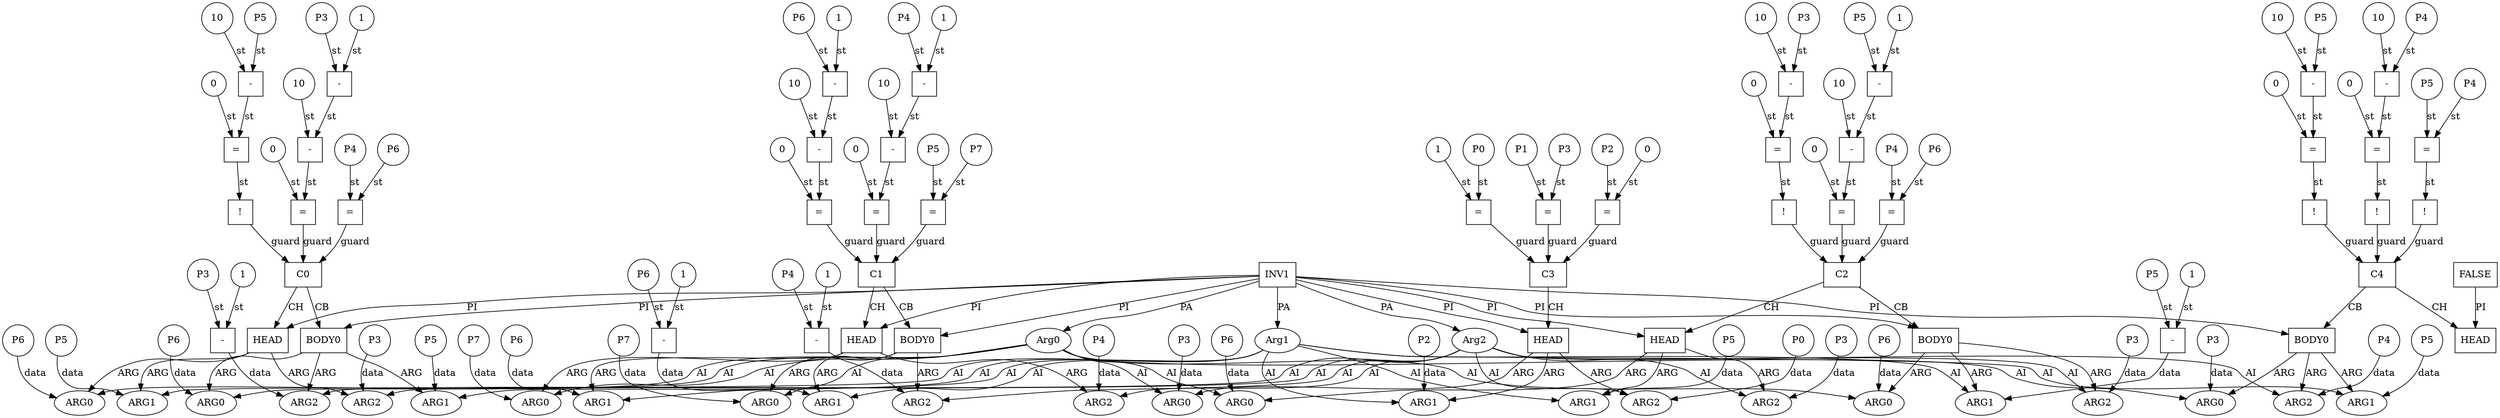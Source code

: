 // Horn Graph
digraph {
	"predicate_0" [label="INV1"  nodeName="predicate_0" class=predicateName GNNNodeID=0 shape="box"]
	"predicateArgument_0" [label="Arg0"  nodeName="predicateArgument_0" class=predicateArgument GNNNodeID=1 shape="ellipse"]
		"predicate_0" -> "predicateArgument_0" [ label="PA"]
	"predicateArgument_1" [label="Arg1"  nodeName="predicateArgument_1" class=predicateArgument GNNNodeID=2 shape="ellipse"]
		"predicate_0" -> "predicateArgument_1" [ label="PA"]
	"predicateArgument_2" [label="Arg2"  nodeName="predicateArgument_2" class=predicateArgument GNNNodeID=3 shape="ellipse"]
		"predicate_0" -> "predicateArgument_2" [ label="PA"]
	"predicate_1" [label="FALSE"  nodeName="predicate_1" class=predicateName GNNNodeID=4 shape="box"]
	"clause_0" [label="C0"  nodeName="clause_0" class=clause GNNNodeID=5 shape="box"]
	"!_6" [label="!"  nodeName="!_6" class=operator GNNNodeID=6 shape="square"]
		"!_6" -> "clause_0" [ label="guard"]
	">=_7" [label="="  nodeName=">=_7" class=operator GNNNodeID=7 shape="square"]
		">=_7" -> "!_6" [ label="st"]
	"0_8" [label="0"  nodeName="0_8" class=constant GNNNodeID=8 shape="circle"]
		"0_8" -> ">=_7" [ label="st"]
	"-_9" [label="-"  nodeName="-_9" class=operator GNNNodeID=9 shape="square"]
		"-_9" -> ">=_7" [ label="st"]
	"10_10" [label="10"  nodeName="10_10" class=constant GNNNodeID=10 shape="circle"]
		"10_10" -> "-_9" [ label="st"]
	"P5_11" [label="P5"  nodeName="P5_11" class=symbolicConstant GNNNodeID=11 shape="circle"]
		"P5_11" -> "-_9" [ label="st"]
	">=_12" [label="="  nodeName=">=_12" class=operator GNNNodeID=12 shape="square"]
		">=_12" -> "clause_0" [ label="guard"]
	"0_13" [label="0"  nodeName="0_13" class=constant GNNNodeID=13 shape="circle"]
		"0_13" -> ">=_12" [ label="st"]
	"-_14" [label="-"  nodeName="-_14" class=operator GNNNodeID=14 shape="square"]
		"-_14" -> ">=_12" [ label="st"]
	"10_15" [label="10"  nodeName="10_15" class=constant GNNNodeID=15 shape="circle"]
		"10_15" -> "-_14" [ label="st"]
	"-_16" [label="-"  nodeName="-_16" class=operator GNNNodeID=16 shape="square"]
		"-_16" -> "-_14" [ label="st"]
	"P3_17" [label="P3"  nodeName="P3_17" class=symbolicConstant GNNNodeID=17 shape="circle"]
		"P3_17" -> "-_16" [ label="st"]
	"1_18" [label="1"  nodeName="1_18" class=constant GNNNodeID=18 shape="circle"]
		"1_18" -> "-_16" [ label="st"]
	"=_19" [label="="  nodeName="=_19" class=operator GNNNodeID=19 shape="square"]
		"=_19" -> "clause_0" [ label="guard"]
	"P4_20" [label="P4"  nodeName="P4_20" class=symbolicConstant GNNNodeID=20 shape="circle"]
		"P4_20" -> "=_19" [ label="st"]
	"P6_21" [label="P6"  nodeName="P6_21" class=symbolicConstant GNNNodeID=21 shape="circle"]
		"P6_21" -> "=_19" [ label="st"]
	"clauseHead_0" [label="HEAD"  nodeName="clauseHead_0" class=clauseHead GNNNodeID=22 shape="box"]
		"clause_0" -> "clauseHead_0" [ label="CH"]
		"predicate_0" -> "clauseHead_0" [ label="PI"]
	"clauseArgument_0" [label="ARG0"  nodeName="clauseArgument_0" class=clauseArg GNNNodeID=23 shape="ellipse"]
		"clauseHead_0" -> "clauseArgument_0" [ label="ARG"]
		"predicateArgument_0" -> "clauseArgument_0" [ label="AI"]
	"P6_24" [label="P6"  nodeName="P6_24" class=symbolicConstant GNNNodeID=24 shape="circle"]
		"P6_24" -> "clauseArgument_0" [ label="data"]
	"clauseArgument_1" [label="ARG1"  nodeName="clauseArgument_1" class=clauseArg GNNNodeID=25 shape="ellipse"]
		"clauseHead_0" -> "clauseArgument_1" [ label="ARG"]
		"predicateArgument_1" -> "clauseArgument_1" [ label="AI"]
	"P5_26" [label="P5"  nodeName="P5_26" class=symbolicConstant GNNNodeID=26 shape="circle"]
		"P5_26" -> "clauseArgument_1" [ label="data"]
	"clauseArgument_2" [label="ARG2"  nodeName="clauseArgument_2" class=clauseArg GNNNodeID=27 shape="ellipse"]
		"clauseHead_0" -> "clauseArgument_2" [ label="ARG"]
		"predicateArgument_2" -> "clauseArgument_2" [ label="AI"]
	"P3_28" [label="P3"  nodeName="P3_28" class=symbolicConstant GNNNodeID=28 shape="circle"]
		"P3_28" -> "clauseArgument_2" [ label="data"]
	"clauseBody_0" [label="BODY0"  nodeName="clauseBody_0" class=clauseBody GNNNodeID=29 shape="box"]
		"clause_0" -> "clauseBody_0" [ label="CB"]
		"predicate_0" -> "clauseBody_0" [ label="PI"]
	"clauseArgument_3" [label="ARG0"  nodeName="clauseArgument_3" class=clauseArg GNNNodeID=30 shape="ellipse"]
		"clauseBody_0" -> "clauseArgument_3" [ label="ARG"]
		"predicateArgument_0" -> "clauseArgument_3" [ label="AI"]
	"P6_31" [label="P6"  nodeName="P6_31" class=symbolicConstant GNNNodeID=31 shape="circle"]
		"P6_31" -> "clauseArgument_3" [ label="data"]
	"clauseArgument_4" [label="ARG1"  nodeName="clauseArgument_4" class=clauseArg GNNNodeID=32 shape="ellipse"]
		"clauseBody_0" -> "clauseArgument_4" [ label="ARG"]
		"predicateArgument_1" -> "clauseArgument_4" [ label="AI"]
	"P5_33" [label="P5"  nodeName="P5_33" class=symbolicConstant GNNNodeID=33 shape="circle"]
		"P5_33" -> "clauseArgument_4" [ label="data"]
	"clauseArgument_5" [label="ARG2"  nodeName="clauseArgument_5" class=clauseArg GNNNodeID=34 shape="ellipse"]
		"clauseBody_0" -> "clauseArgument_5" [ label="ARG"]
		"predicateArgument_2" -> "clauseArgument_5" [ label="AI"]
	"-_35" [label="-"  nodeName="-_35" class=operator GNNNodeID=35 shape="square"]
		"-_35" -> "clauseArgument_5" [ label="data"]
	"P3_36" [label="P3"  nodeName="P3_36" class=symbolicConstant GNNNodeID=36 shape="circle"]
		"P3_36" -> "-_35" [ label="st"]
	"1_37" [label="1"  nodeName="1_37" class=constant GNNNodeID=37 shape="circle"]
		"1_37" -> "-_35" [ label="st"]
	"clause_1" [label="C1"  nodeName="clause_1" class=clause GNNNodeID=38 shape="box"]
	">=_39" [label="="  nodeName=">=_39" class=operator GNNNodeID=39 shape="square"]
		">=_39" -> "clause_1" [ label="guard"]
	"0_40" [label="0"  nodeName="0_40" class=constant GNNNodeID=40 shape="circle"]
		"0_40" -> ">=_39" [ label="st"]
	"-_41" [label="-"  nodeName="-_41" class=operator GNNNodeID=41 shape="square"]
		"-_41" -> ">=_39" [ label="st"]
	"10_42" [label="10"  nodeName="10_42" class=constant GNNNodeID=42 shape="circle"]
		"10_42" -> "-_41" [ label="st"]
	"-_43" [label="-"  nodeName="-_43" class=operator GNNNodeID=43 shape="square"]
		"-_43" -> "-_41" [ label="st"]
	"P6_44" [label="P6"  nodeName="P6_44" class=symbolicConstant GNNNodeID=44 shape="circle"]
		"P6_44" -> "-_43" [ label="st"]
	"1_45" [label="1"  nodeName="1_45" class=constant GNNNodeID=45 shape="circle"]
		"1_45" -> "-_43" [ label="st"]
	">=_46" [label="="  nodeName=">=_46" class=operator GNNNodeID=46 shape="square"]
		">=_46" -> "clause_1" [ label="guard"]
	"0_47" [label="0"  nodeName="0_47" class=constant GNNNodeID=47 shape="circle"]
		"0_47" -> ">=_46" [ label="st"]
	"-_48" [label="-"  nodeName="-_48" class=operator GNNNodeID=48 shape="square"]
		"-_48" -> ">=_46" [ label="st"]
	"10_49" [label="10"  nodeName="10_49" class=constant GNNNodeID=49 shape="circle"]
		"10_49" -> "-_48" [ label="st"]
	"-_50" [label="-"  nodeName="-_50" class=operator GNNNodeID=50 shape="square"]
		"-_50" -> "-_48" [ label="st"]
	"P4_51" [label="P4"  nodeName="P4_51" class=symbolicConstant GNNNodeID=51 shape="circle"]
		"P4_51" -> "-_50" [ label="st"]
	"1_52" [label="1"  nodeName="1_52" class=constant GNNNodeID=52 shape="circle"]
		"1_52" -> "-_50" [ label="st"]
	"=_53" [label="="  nodeName="=_53" class=operator GNNNodeID=53 shape="square"]
		"=_53" -> "clause_1" [ label="guard"]
	"P5_54" [label="P5"  nodeName="P5_54" class=symbolicConstant GNNNodeID=54 shape="circle"]
		"P5_54" -> "=_53" [ label="st"]
	"P7_55" [label="P7"  nodeName="P7_55" class=symbolicConstant GNNNodeID=55 shape="circle"]
		"P7_55" -> "=_53" [ label="st"]
	"clauseHead_1" [label="HEAD"  nodeName="clauseHead_1" class=clauseHead GNNNodeID=56 shape="box"]
		"clause_1" -> "clauseHead_1" [ label="CH"]
		"predicate_0" -> "clauseHead_1" [ label="PI"]
	"clauseArgument_6" [label="ARG0"  nodeName="clauseArgument_6" class=clauseArg GNNNodeID=57 shape="ellipse"]
		"clauseHead_1" -> "clauseArgument_6" [ label="ARG"]
		"predicateArgument_0" -> "clauseArgument_6" [ label="AI"]
	"P7_58" [label="P7"  nodeName="P7_58" class=symbolicConstant GNNNodeID=58 shape="circle"]
		"P7_58" -> "clauseArgument_6" [ label="data"]
	"clauseArgument_7" [label="ARG1"  nodeName="clauseArgument_7" class=clauseArg GNNNodeID=59 shape="ellipse"]
		"clauseHead_1" -> "clauseArgument_7" [ label="ARG"]
		"predicateArgument_1" -> "clauseArgument_7" [ label="AI"]
	"P6_60" [label="P6"  nodeName="P6_60" class=symbolicConstant GNNNodeID=60 shape="circle"]
		"P6_60" -> "clauseArgument_7" [ label="data"]
	"clauseArgument_8" [label="ARG2"  nodeName="clauseArgument_8" class=clauseArg GNNNodeID=61 shape="ellipse"]
		"clauseHead_1" -> "clauseArgument_8" [ label="ARG"]
		"predicateArgument_2" -> "clauseArgument_8" [ label="AI"]
	"P4_62" [label="P4"  nodeName="P4_62" class=symbolicConstant GNNNodeID=62 shape="circle"]
		"P4_62" -> "clauseArgument_8" [ label="data"]
	"clauseBody_1" [label="BODY0"  nodeName="clauseBody_1" class=clauseBody GNNNodeID=63 shape="box"]
		"clause_1" -> "clauseBody_1" [ label="CB"]
		"predicate_0" -> "clauseBody_1" [ label="PI"]
	"clauseArgument_9" [label="ARG0"  nodeName="clauseArgument_9" class=clauseArg GNNNodeID=64 shape="ellipse"]
		"clauseBody_1" -> "clauseArgument_9" [ label="ARG"]
		"predicateArgument_0" -> "clauseArgument_9" [ label="AI"]
	"P7_65" [label="P7"  nodeName="P7_65" class=symbolicConstant GNNNodeID=65 shape="circle"]
		"P7_65" -> "clauseArgument_9" [ label="data"]
	"clauseArgument_10" [label="ARG1"  nodeName="clauseArgument_10" class=clauseArg GNNNodeID=66 shape="ellipse"]
		"clauseBody_1" -> "clauseArgument_10" [ label="ARG"]
		"predicateArgument_1" -> "clauseArgument_10" [ label="AI"]
	"-_67" [label="-"  nodeName="-_67" class=operator GNNNodeID=67 shape="square"]
		"-_67" -> "clauseArgument_10" [ label="data"]
	"P6_68" [label="P6"  nodeName="P6_68" class=symbolicConstant GNNNodeID=68 shape="circle"]
		"P6_68" -> "-_67" [ label="st"]
	"1_69" [label="1"  nodeName="1_69" class=constant GNNNodeID=69 shape="circle"]
		"1_69" -> "-_67" [ label="st"]
	"clauseArgument_11" [label="ARG2"  nodeName="clauseArgument_11" class=clauseArg GNNNodeID=70 shape="ellipse"]
		"clauseBody_1" -> "clauseArgument_11" [ label="ARG"]
		"predicateArgument_2" -> "clauseArgument_11" [ label="AI"]
	"-_71" [label="-"  nodeName="-_71" class=operator GNNNodeID=71 shape="square"]
		"-_71" -> "clauseArgument_11" [ label="data"]
	"P4_72" [label="P4"  nodeName="P4_72" class=symbolicConstant GNNNodeID=72 shape="circle"]
		"P4_72" -> "-_71" [ label="st"]
	"1_73" [label="1"  nodeName="1_73" class=constant GNNNodeID=73 shape="circle"]
		"1_73" -> "-_71" [ label="st"]
	"clause_2" [label="C2"  nodeName="clause_2" class=clause GNNNodeID=74 shape="box"]
	"!_75" [label="!"  nodeName="!_75" class=operator GNNNodeID=75 shape="square"]
		"!_75" -> "clause_2" [ label="guard"]
	">=_76" [label="="  nodeName=">=_76" class=operator GNNNodeID=76 shape="square"]
		">=_76" -> "!_75" [ label="st"]
	"0_77" [label="0"  nodeName="0_77" class=constant GNNNodeID=77 shape="circle"]
		"0_77" -> ">=_76" [ label="st"]
	"-_78" [label="-"  nodeName="-_78" class=operator GNNNodeID=78 shape="square"]
		"-_78" -> ">=_76" [ label="st"]
	"10_79" [label="10"  nodeName="10_79" class=constant GNNNodeID=79 shape="circle"]
		"10_79" -> "-_78" [ label="st"]
	"P3_80" [label="P3"  nodeName="P3_80" class=symbolicConstant GNNNodeID=80 shape="circle"]
		"P3_80" -> "-_78" [ label="st"]
	">=_81" [label="="  nodeName=">=_81" class=operator GNNNodeID=81 shape="square"]
		">=_81" -> "clause_2" [ label="guard"]
	"0_82" [label="0"  nodeName="0_82" class=constant GNNNodeID=82 shape="circle"]
		"0_82" -> ">=_81" [ label="st"]
	"-_83" [label="-"  nodeName="-_83" class=operator GNNNodeID=83 shape="square"]
		"-_83" -> ">=_81" [ label="st"]
	"10_84" [label="10"  nodeName="10_84" class=constant GNNNodeID=84 shape="circle"]
		"10_84" -> "-_83" [ label="st"]
	"-_85" [label="-"  nodeName="-_85" class=operator GNNNodeID=85 shape="square"]
		"-_85" -> "-_83" [ label="st"]
	"P5_86" [label="P5"  nodeName="P5_86" class=symbolicConstant GNNNodeID=86 shape="circle"]
		"P5_86" -> "-_85" [ label="st"]
	"1_87" [label="1"  nodeName="1_87" class=constant GNNNodeID=87 shape="circle"]
		"1_87" -> "-_85" [ label="st"]
	"=_88" [label="="  nodeName="=_88" class=operator GNNNodeID=88 shape="square"]
		"=_88" -> "clause_2" [ label="guard"]
	"P4_89" [label="P4"  nodeName="P4_89" class=symbolicConstant GNNNodeID=89 shape="circle"]
		"P4_89" -> "=_88" [ label="st"]
	"P6_90" [label="P6"  nodeName="P6_90" class=symbolicConstant GNNNodeID=90 shape="circle"]
		"P6_90" -> "=_88" [ label="st"]
	"clauseHead_2" [label="HEAD"  nodeName="clauseHead_2" class=clauseHead GNNNodeID=91 shape="box"]
		"clause_2" -> "clauseHead_2" [ label="CH"]
		"predicate_0" -> "clauseHead_2" [ label="PI"]
	"clauseArgument_12" [label="ARG0"  nodeName="clauseArgument_12" class=clauseArg GNNNodeID=92 shape="ellipse"]
		"clauseHead_2" -> "clauseArgument_12" [ label="ARG"]
		"predicateArgument_0" -> "clauseArgument_12" [ label="AI"]
	"P6_93" [label="P6"  nodeName="P6_93" class=symbolicConstant GNNNodeID=93 shape="circle"]
		"P6_93" -> "clauseArgument_12" [ label="data"]
	"clauseArgument_13" [label="ARG1"  nodeName="clauseArgument_13" class=clauseArg GNNNodeID=94 shape="ellipse"]
		"clauseHead_2" -> "clauseArgument_13" [ label="ARG"]
		"predicateArgument_1" -> "clauseArgument_13" [ label="AI"]
	"P5_95" [label="P5"  nodeName="P5_95" class=symbolicConstant GNNNodeID=95 shape="circle"]
		"P5_95" -> "clauseArgument_13" [ label="data"]
	"clauseArgument_14" [label="ARG2"  nodeName="clauseArgument_14" class=clauseArg GNNNodeID=96 shape="ellipse"]
		"clauseHead_2" -> "clauseArgument_14" [ label="ARG"]
		"predicateArgument_2" -> "clauseArgument_14" [ label="AI"]
	"P3_97" [label="P3"  nodeName="P3_97" class=symbolicConstant GNNNodeID=97 shape="circle"]
		"P3_97" -> "clauseArgument_14" [ label="data"]
	"clauseBody_2" [label="BODY0"  nodeName="clauseBody_2" class=clauseBody GNNNodeID=98 shape="box"]
		"clause_2" -> "clauseBody_2" [ label="CB"]
		"predicate_0" -> "clauseBody_2" [ label="PI"]
	"clauseArgument_15" [label="ARG0"  nodeName="clauseArgument_15" class=clauseArg GNNNodeID=99 shape="ellipse"]
		"clauseBody_2" -> "clauseArgument_15" [ label="ARG"]
		"predicateArgument_0" -> "clauseArgument_15" [ label="AI"]
	"P6_100" [label="P6"  nodeName="P6_100" class=symbolicConstant GNNNodeID=100 shape="circle"]
		"P6_100" -> "clauseArgument_15" [ label="data"]
	"clauseArgument_16" [label="ARG1"  nodeName="clauseArgument_16" class=clauseArg GNNNodeID=101 shape="ellipse"]
		"clauseBody_2" -> "clauseArgument_16" [ label="ARG"]
		"predicateArgument_1" -> "clauseArgument_16" [ label="AI"]
	"-_102" [label="-"  nodeName="-_102" class=operator GNNNodeID=102 shape="square"]
		"-_102" -> "clauseArgument_16" [ label="data"]
	"P5_103" [label="P5"  nodeName="P5_103" class=symbolicConstant GNNNodeID=103 shape="circle"]
		"P5_103" -> "-_102" [ label="st"]
	"1_104" [label="1"  nodeName="1_104" class=constant GNNNodeID=104 shape="circle"]
		"1_104" -> "-_102" [ label="st"]
	"clauseArgument_17" [label="ARG2"  nodeName="clauseArgument_17" class=clauseArg GNNNodeID=105 shape="ellipse"]
		"clauseBody_2" -> "clauseArgument_17" [ label="ARG"]
		"predicateArgument_2" -> "clauseArgument_17" [ label="AI"]
	"P3_106" [label="P3"  nodeName="P3_106" class=symbolicConstant GNNNodeID=106 shape="circle"]
		"P3_106" -> "clauseArgument_17" [ label="data"]
	"clause_3" [label="C3"  nodeName="clause_3" class=clause GNNNodeID=107 shape="box"]
	"=_108" [label="="  nodeName="=_108" class=operator GNNNodeID=108 shape="square"]
		"=_108" -> "clause_3" [ label="guard"]
	"P0_109" [label="P0"  nodeName="P0_109" class=symbolicConstant GNNNodeID=109 shape="circle"]
		"P0_109" -> "=_108" [ label="st"]
	"1_110" [label="1"  nodeName="1_110" class=constant GNNNodeID=110 shape="circle"]
		"1_110" -> "=_108" [ label="st"]
	"=_111" [label="="  nodeName="=_111" class=operator GNNNodeID=111 shape="square"]
		"=_111" -> "clause_3" [ label="guard"]
	"P3_112" [label="P3"  nodeName="P3_112" class=symbolicConstant GNNNodeID=112 shape="circle"]
		"P3_112" -> "=_111" [ label="st"]
	"P1_113" [label="P1"  nodeName="P1_113" class=symbolicConstant GNNNodeID=113 shape="circle"]
		"P1_113" -> "=_111" [ label="st"]
	"=_114" [label="="  nodeName="=_114" class=operator GNNNodeID=114 shape="square"]
		"=_114" -> "clause_3" [ label="guard"]
	"0_115" [label="0"  nodeName="0_115" class=constant GNNNodeID=115 shape="circle"]
		"0_115" -> "=_114" [ label="st"]
	"P2_116" [label="P2"  nodeName="P2_116" class=symbolicConstant GNNNodeID=116 shape="circle"]
		"P2_116" -> "=_114" [ label="st"]
	"clauseHead_3" [label="HEAD"  nodeName="clauseHead_3" class=clauseHead GNNNodeID=117 shape="box"]
		"clause_3" -> "clauseHead_3" [ label="CH"]
		"predicate_0" -> "clauseHead_3" [ label="PI"]
	"clauseArgument_18" [label="ARG0"  nodeName="clauseArgument_18" class=clauseArg GNNNodeID=118 shape="ellipse"]
		"clauseHead_3" -> "clauseArgument_18" [ label="ARG"]
		"predicateArgument_0" -> "clauseArgument_18" [ label="AI"]
	"P3_119" [label="P3"  nodeName="P3_119" class=symbolicConstant GNNNodeID=119 shape="circle"]
		"P3_119" -> "clauseArgument_18" [ label="data"]
	"clauseArgument_19" [label="ARG1"  nodeName="clauseArgument_19" class=clauseArg GNNNodeID=120 shape="ellipse"]
		"clauseHead_3" -> "clauseArgument_19" [ label="ARG"]
		"predicateArgument_1" -> "clauseArgument_19" [ label="AI"]
	"P2_121" [label="P2"  nodeName="P2_121" class=symbolicConstant GNNNodeID=121 shape="circle"]
		"P2_121" -> "clauseArgument_19" [ label="data"]
	"clauseArgument_20" [label="ARG2"  nodeName="clauseArgument_20" class=clauseArg GNNNodeID=122 shape="ellipse"]
		"clauseHead_3" -> "clauseArgument_20" [ label="ARG"]
		"predicateArgument_2" -> "clauseArgument_20" [ label="AI"]
	"P0_123" [label="P0"  nodeName="P0_123" class=symbolicConstant GNNNodeID=123 shape="circle"]
		"P0_123" -> "clauseArgument_20" [ label="data"]
	"clause_4" [label="C4"  nodeName="clause_4" class=clause GNNNodeID=124 shape="box"]
	"!_125" [label="!"  nodeName="!_125" class=operator GNNNodeID=125 shape="square"]
		"!_125" -> "clause_4" [ label="guard"]
	">=_126" [label="="  nodeName=">=_126" class=operator GNNNodeID=126 shape="square"]
		">=_126" -> "!_125" [ label="st"]
	"0_127" [label="0"  nodeName="0_127" class=constant GNNNodeID=127 shape="circle"]
		"0_127" -> ">=_126" [ label="st"]
	"-_128" [label="-"  nodeName="-_128" class=operator GNNNodeID=128 shape="square"]
		"-_128" -> ">=_126" [ label="st"]
	"10_129" [label="10"  nodeName="10_129" class=constant GNNNodeID=129 shape="circle"]
		"10_129" -> "-_128" [ label="st"]
	"P5_130" [label="P5"  nodeName="P5_130" class=symbolicConstant GNNNodeID=130 shape="circle"]
		"P5_130" -> "-_128" [ label="st"]
	"!_131" [label="!"  nodeName="!_131" class=operator GNNNodeID=131 shape="square"]
		"!_131" -> "clause_4" [ label="guard"]
	">=_132" [label="="  nodeName=">=_132" class=operator GNNNodeID=132 shape="square"]
		">=_132" -> "!_131" [ label="st"]
	"0_133" [label="0"  nodeName="0_133" class=constant GNNNodeID=133 shape="circle"]
		"0_133" -> ">=_132" [ label="st"]
	"-_134" [label="-"  nodeName="-_134" class=operator GNNNodeID=134 shape="square"]
		"-_134" -> ">=_132" [ label="st"]
	"10_135" [label="10"  nodeName="10_135" class=constant GNNNodeID=135 shape="circle"]
		"10_135" -> "-_134" [ label="st"]
	"P4_136" [label="P4"  nodeName="P4_136" class=symbolicConstant GNNNodeID=136 shape="circle"]
		"P4_136" -> "-_134" [ label="st"]
	"!_137" [label="!"  nodeName="!_137" class=operator GNNNodeID=137 shape="square"]
		"!_137" -> "clause_4" [ label="guard"]
	"=_138" [label="="  nodeName="=_138" class=operator GNNNodeID=138 shape="square"]
		"=_138" -> "!_137" [ label="st"]
	"P5_139" [label="P5"  nodeName="P5_139" class=symbolicConstant GNNNodeID=139 shape="circle"]
		"P5_139" -> "=_138" [ label="st"]
	"P4_140" [label="P4"  nodeName="P4_140" class=symbolicConstant GNNNodeID=140 shape="circle"]
		"P4_140" -> "=_138" [ label="st"]
	"clauseHead_4" [label="HEAD"  nodeName="clauseHead_4" class=clauseHead GNNNodeID=141 shape="box"]
		"clause_4" -> "clauseHead_4" [ label="CH"]
		"predicate_1" -> "clauseHead_4" [ label="PI"]
	"clauseBody_3" [label="BODY0"  nodeName="clauseBody_3" class=clauseBody GNNNodeID=142 shape="box"]
		"clause_4" -> "clauseBody_3" [ label="CB"]
		"predicate_0" -> "clauseBody_3" [ label="PI"]
	"clauseArgument_21" [label="ARG0"  nodeName="clauseArgument_21" class=clauseArg GNNNodeID=143 shape="ellipse"]
		"clauseBody_3" -> "clauseArgument_21" [ label="ARG"]
		"predicateArgument_0" -> "clauseArgument_21" [ label="AI"]
	"P3_144" [label="P3"  nodeName="P3_144" class=symbolicConstant GNNNodeID=144 shape="circle"]
		"P3_144" -> "clauseArgument_21" [ label="data"]
	"clauseArgument_22" [label="ARG1"  nodeName="clauseArgument_22" class=clauseArg GNNNodeID=145 shape="ellipse"]
		"clauseBody_3" -> "clauseArgument_22" [ label="ARG"]
		"predicateArgument_1" -> "clauseArgument_22" [ label="AI"]
	"P5_146" [label="P5"  nodeName="P5_146" class=symbolicConstant GNNNodeID=146 shape="circle"]
		"P5_146" -> "clauseArgument_22" [ label="data"]
	"clauseArgument_23" [label="ARG2"  nodeName="clauseArgument_23" class=clauseArg GNNNodeID=147 shape="ellipse"]
		"clauseBody_3" -> "clauseArgument_23" [ label="ARG"]
		"predicateArgument_2" -> "clauseArgument_23" [ label="AI"]
	"P4_148" [label="P4"  nodeName="P4_148" class=symbolicConstant GNNNodeID=148 shape="circle"]
		"P4_148" -> "clauseArgument_23" [ label="data"]
}
